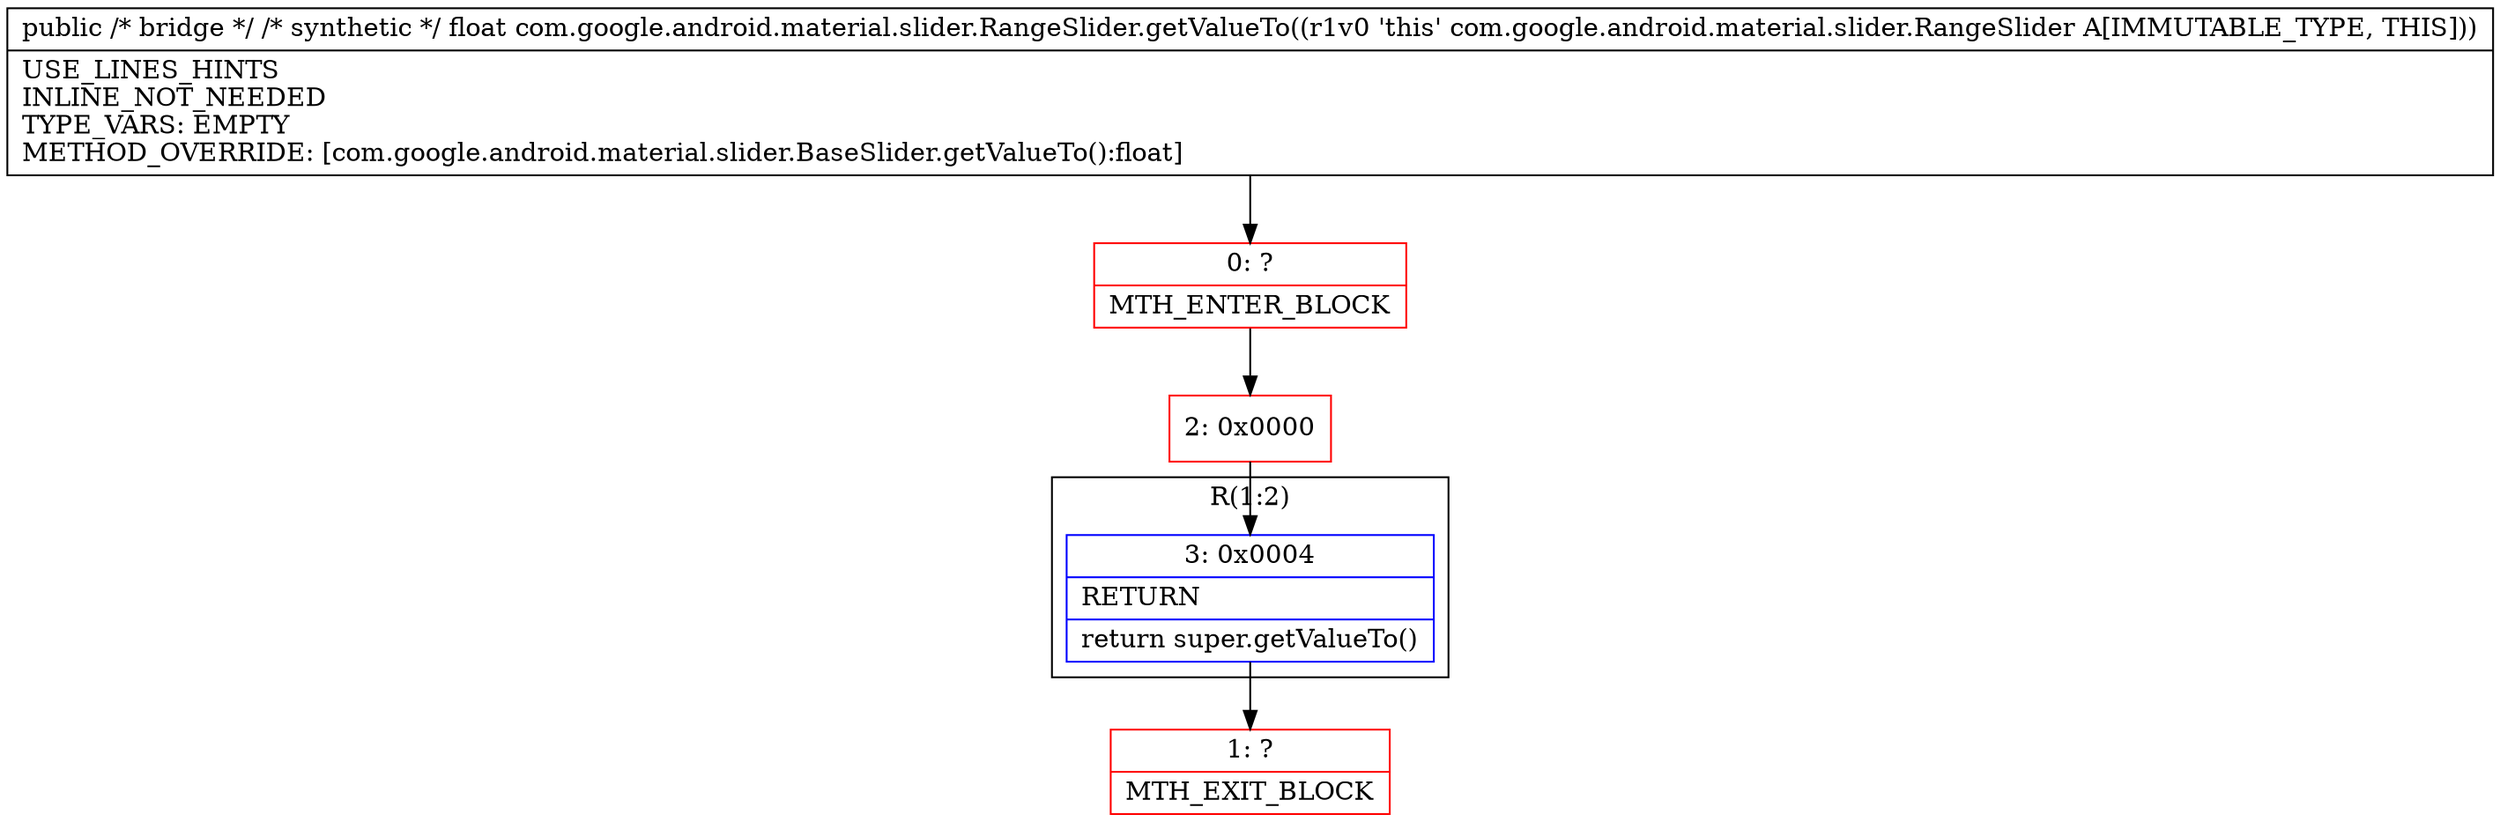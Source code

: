 digraph "CFG forcom.google.android.material.slider.RangeSlider.getValueTo()F" {
subgraph cluster_Region_1604981731 {
label = "R(1:2)";
node [shape=record,color=blue];
Node_3 [shape=record,label="{3\:\ 0x0004|RETURN\l|return super.getValueTo()\l}"];
}
Node_0 [shape=record,color=red,label="{0\:\ ?|MTH_ENTER_BLOCK\l}"];
Node_2 [shape=record,color=red,label="{2\:\ 0x0000}"];
Node_1 [shape=record,color=red,label="{1\:\ ?|MTH_EXIT_BLOCK\l}"];
MethodNode[shape=record,label="{public \/* bridge *\/ \/* synthetic *\/ float com.google.android.material.slider.RangeSlider.getValueTo((r1v0 'this' com.google.android.material.slider.RangeSlider A[IMMUTABLE_TYPE, THIS]))  | USE_LINES_HINTS\lINLINE_NOT_NEEDED\lTYPE_VARS: EMPTY\lMETHOD_OVERRIDE: [com.google.android.material.slider.BaseSlider.getValueTo():float]\l}"];
MethodNode -> Node_0;Node_3 -> Node_1;
Node_0 -> Node_2;
Node_2 -> Node_3;
}


